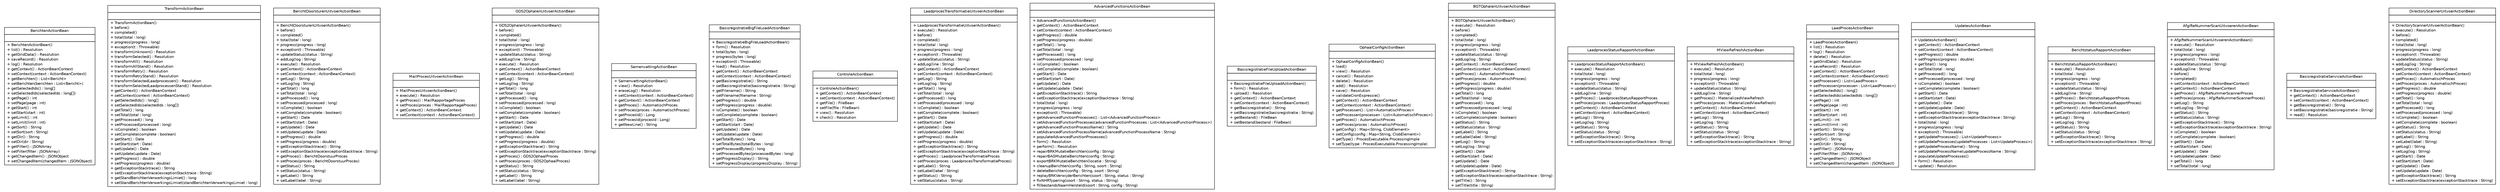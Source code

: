 #!/usr/local/bin/dot
#
# Class diagram 
# Generated by UMLGraph version R5_6-24-gf6e263 (http://www.umlgraph.org/)
#

digraph G {
	edge [fontname="Helvetica",fontsize=10,labelfontname="Helvetica",labelfontsize=10];
	node [fontname="Helvetica",fontsize=10,shape=plaintext];
	nodesep=0.25;
	ranksep=0.5;
	// nl.b3p.brmo.service.stripes.BerichtenActionBean
	c260 [label=<<table title="nl.b3p.brmo.service.stripes.BerichtenActionBean" border="0" cellborder="1" cellspacing="0" cellpadding="2" port="p" href="./BerichtenActionBean.html">
		<tr><td><table border="0" cellspacing="0" cellpadding="1">
<tr><td align="center" balign="center"> BerichtenActionBean </td></tr>
		</table></td></tr>
		<tr><td><table border="0" cellspacing="0" cellpadding="1">
<tr><td align="left" balign="left">  </td></tr>
		</table></td></tr>
		<tr><td><table border="0" cellspacing="0" cellpadding="1">
<tr><td align="left" balign="left"> + BerichtenActionBean() </td></tr>
<tr><td align="left" balign="left"> + list() : Resolution </td></tr>
<tr><td align="left" balign="left"> + getGridData() : Resolution </td></tr>
<tr><td align="left" balign="left"> + saveRecord() : Resolution </td></tr>
<tr><td align="left" balign="left"> + log() : Resolution </td></tr>
<tr><td align="left" balign="left"> + getContext() : ActionBeanContext </td></tr>
<tr><td align="left" balign="left"> + setContext(context : ActionBeanContext) </td></tr>
<tr><td align="left" balign="left"> + getBerichten() : List&lt;Bericht&gt; </td></tr>
<tr><td align="left" balign="left"> + setBerichten(berichten : List&lt;Bericht&gt;) </td></tr>
<tr><td align="left" balign="left"> + getSelectedIds() : long[] </td></tr>
<tr><td align="left" balign="left"> + setSelectedIds(selectedIds : long[]) </td></tr>
<tr><td align="left" balign="left"> + getPage() : int </td></tr>
<tr><td align="left" balign="left"> + setPage(page : int) </td></tr>
<tr><td align="left" balign="left"> + getStart() : int </td></tr>
<tr><td align="left" balign="left"> + setStart(start : int) </td></tr>
<tr><td align="left" balign="left"> + getLimit() : int </td></tr>
<tr><td align="left" balign="left"> + setLimit(limit : int) </td></tr>
<tr><td align="left" balign="left"> + getSort() : String </td></tr>
<tr><td align="left" balign="left"> + setSort(sort : String) </td></tr>
<tr><td align="left" balign="left"> + getDir() : String </td></tr>
<tr><td align="left" balign="left"> + setDir(dir : String) </td></tr>
<tr><td align="left" balign="left"> + getFilter() : JSONArray </td></tr>
<tr><td align="left" balign="left"> + setFilter(filter : JSONArray) </td></tr>
<tr><td align="left" balign="left"> + getChangedItem() : JSONObject </td></tr>
<tr><td align="left" balign="left"> + setChangedItem(changedItem : JSONObject) </td></tr>
		</table></td></tr>
		</table>>, URL="./BerichtenActionBean.html", fontname="Helvetica", fontcolor="black", fontsize=10.0];
	// nl.b3p.brmo.service.stripes.TransformActionBean
	c261 [label=<<table title="nl.b3p.brmo.service.stripes.TransformActionBean" border="0" cellborder="1" cellspacing="0" cellpadding="2" port="p" href="./TransformActionBean.html">
		<tr><td><table border="0" cellspacing="0" cellpadding="1">
<tr><td align="center" balign="center"> TransformActionBean </td></tr>
		</table></td></tr>
		<tr><td><table border="0" cellspacing="0" cellpadding="1">
<tr><td align="left" balign="left">  </td></tr>
		</table></td></tr>
		<tr><td><table border="0" cellspacing="0" cellpadding="1">
<tr><td align="left" balign="left"> + TransformActionBean() </td></tr>
<tr><td align="left" balign="left"> + before() </td></tr>
<tr><td align="left" balign="left"> + completed() </td></tr>
<tr><td align="left" balign="left"> + total(total : long) </td></tr>
<tr><td align="left" balign="left"> + progress(progress : long) </td></tr>
<tr><td align="left" balign="left"> + exception(t : Throwable) </td></tr>
<tr><td align="left" balign="left"> + transformUnknown() : Resolution </td></tr>
<tr><td align="left" balign="left"> + transformSelected() : Resolution </td></tr>
<tr><td align="left" balign="left"> + transformAll() : Resolution </td></tr>
<tr><td align="left" balign="left"> + transformAllStand() : Resolution </td></tr>
<tr><td align="left" balign="left"> + transformRetry() : Resolution </td></tr>
<tr><td align="left" balign="left"> + transformRetryStand() : Resolution </td></tr>
<tr><td align="left" balign="left"> + transformSelectedLaadprocessen() : Resolution </td></tr>
<tr><td align="left" balign="left"> + transformSelectedLaadprocessenStand() : Resolution </td></tr>
<tr><td align="left" balign="left"> + getContext() : ActionBeanContext </td></tr>
<tr><td align="left" balign="left"> + setContext(context : ActionBeanContext) </td></tr>
<tr><td align="left" balign="left"> + getSelectedIds() : long[] </td></tr>
<tr><td align="left" balign="left"> + setSelectedIds(selectedIds : long[]) </td></tr>
<tr><td align="left" balign="left"> + getTotal() : long </td></tr>
<tr><td align="left" balign="left"> + setTotal(total : long) </td></tr>
<tr><td align="left" balign="left"> + getProcessed() : long </td></tr>
<tr><td align="left" balign="left"> + setProcessed(processed : long) </td></tr>
<tr><td align="left" balign="left"> + isComplete() : boolean </td></tr>
<tr><td align="left" balign="left"> + setComplete(complete : boolean) </td></tr>
<tr><td align="left" balign="left"> + getStart() : Date </td></tr>
<tr><td align="left" balign="left"> + setStart(start : Date) </td></tr>
<tr><td align="left" balign="left"> + getUpdate() : Date </td></tr>
<tr><td align="left" balign="left"> + setUpdate(update : Date) </td></tr>
<tr><td align="left" balign="left"> + getProgress() : double </td></tr>
<tr><td align="left" balign="left"> + setProgress(progress : double) </td></tr>
<tr><td align="left" balign="left"> + getExceptionStacktrace() : String </td></tr>
<tr><td align="left" balign="left"> + setExceptionStacktrace(exceptionStacktrace : String) </td></tr>
<tr><td align="left" balign="left"> + getStandBerichtenVerwerkingsLimiet() : long </td></tr>
<tr><td align="left" balign="left"> + setStandBerichtenVerwerkingsLimiet(standBerichtenVerwerkingsLimiet : long) </td></tr>
		</table></td></tr>
		</table>>, URL="./TransformActionBean.html", fontname="Helvetica", fontcolor="black", fontsize=10.0];
	// nl.b3p.brmo.service.stripes.BerichtDoorsturenUitvoerActionBean
	c262 [label=<<table title="nl.b3p.brmo.service.stripes.BerichtDoorsturenUitvoerActionBean" border="0" cellborder="1" cellspacing="0" cellpadding="2" port="p" href="./BerichtDoorsturenUitvoerActionBean.html">
		<tr><td><table border="0" cellspacing="0" cellpadding="1">
<tr><td align="center" balign="center"> BerichtDoorsturenUitvoerActionBean </td></tr>
		</table></td></tr>
		<tr><td><table border="0" cellspacing="0" cellpadding="1">
<tr><td align="left" balign="left">  </td></tr>
		</table></td></tr>
		<tr><td><table border="0" cellspacing="0" cellpadding="1">
<tr><td align="left" balign="left"> + BerichtDoorsturenUitvoerActionBean() </td></tr>
<tr><td align="left" balign="left"> + before() </td></tr>
<tr><td align="left" balign="left"> + completed() </td></tr>
<tr><td align="left" balign="left"> + total(total : long) </td></tr>
<tr><td align="left" balign="left"> + progress(progress : long) </td></tr>
<tr><td align="left" balign="left"> + exception(t : Throwable) </td></tr>
<tr><td align="left" balign="left"> + updateStatus(status : String) </td></tr>
<tr><td align="left" balign="left"> + addLog(log : String) </td></tr>
<tr><td align="left" balign="left"> + execute() : Resolution </td></tr>
<tr><td align="left" balign="left"> + getContext() : ActionBeanContext </td></tr>
<tr><td align="left" balign="left"> + setContext(context : ActionBeanContext) </td></tr>
<tr><td align="left" balign="left"> + getLog() : String </td></tr>
<tr><td align="left" balign="left"> + setLog(log : String) </td></tr>
<tr><td align="left" balign="left"> + getTotal() : long </td></tr>
<tr><td align="left" balign="left"> + setTotal(total : long) </td></tr>
<tr><td align="left" balign="left"> + getProcessed() : long </td></tr>
<tr><td align="left" balign="left"> + setProcessed(processed : long) </td></tr>
<tr><td align="left" balign="left"> + isComplete() : boolean </td></tr>
<tr><td align="left" balign="left"> + setComplete(complete : boolean) </td></tr>
<tr><td align="left" balign="left"> + getStart() : Date </td></tr>
<tr><td align="left" balign="left"> + setStart(start : Date) </td></tr>
<tr><td align="left" balign="left"> + getUpdate() : Date </td></tr>
<tr><td align="left" balign="left"> + setUpdate(update : Date) </td></tr>
<tr><td align="left" balign="left"> + getProgress() : double </td></tr>
<tr><td align="left" balign="left"> + setProgress(progress : double) </td></tr>
<tr><td align="left" balign="left"> + getExceptionStacktrace() : String </td></tr>
<tr><td align="left" balign="left"> + setExceptionStacktrace(exceptionStacktrace : String) </td></tr>
<tr><td align="left" balign="left"> + getProces() : BerichtDoorstuurProces </td></tr>
<tr><td align="left" balign="left"> + setProces(proces : BerichtDoorstuurProces) </td></tr>
<tr><td align="left" balign="left"> + getStatus() : String </td></tr>
<tr><td align="left" balign="left"> + setStatus(status : String) </td></tr>
<tr><td align="left" balign="left"> + getLabel() : String </td></tr>
<tr><td align="left" balign="left"> + setLabel(label : String) </td></tr>
		</table></td></tr>
		</table>>, URL="./BerichtDoorsturenUitvoerActionBean.html", fontname="Helvetica", fontcolor="black", fontsize=10.0];
	// nl.b3p.brmo.service.stripes.MailProcesUitvoerActionBean
	c263 [label=<<table title="nl.b3p.brmo.service.stripes.MailProcesUitvoerActionBean" border="0" cellborder="1" cellspacing="0" cellpadding="2" port="p" href="./MailProcesUitvoerActionBean.html">
		<tr><td><table border="0" cellspacing="0" cellpadding="1">
<tr><td align="center" balign="center"> MailProcesUitvoerActionBean </td></tr>
		</table></td></tr>
		<tr><td><table border="0" cellspacing="0" cellpadding="1">
<tr><td align="left" balign="left">  </td></tr>
		</table></td></tr>
		<tr><td><table border="0" cellspacing="0" cellpadding="1">
<tr><td align="left" balign="left"> + MailProcesUitvoerActionBean() </td></tr>
<tr><td align="left" balign="left"> + execute() : Resolution </td></tr>
<tr><td align="left" balign="left"> + getProces() : MailRapportageProces </td></tr>
<tr><td align="left" balign="left"> + setProces(proces : MailRapportageProces) </td></tr>
<tr><td align="left" balign="left"> + getContext() : ActionBeanContext </td></tr>
<tr><td align="left" balign="left"> + setContext(context : ActionBeanContext) </td></tr>
		</table></td></tr>
		</table>>, URL="./MailProcesUitvoerActionBean.html", fontname="Helvetica", fontcolor="black", fontsize=10.0];
	// nl.b3p.brmo.service.stripes.GDS2OphalenUitvoerActionBean
	c264 [label=<<table title="nl.b3p.brmo.service.stripes.GDS2OphalenUitvoerActionBean" border="0" cellborder="1" cellspacing="0" cellpadding="2" port="p" href="./GDS2OphalenUitvoerActionBean.html">
		<tr><td><table border="0" cellspacing="0" cellpadding="1">
<tr><td align="center" balign="center"> GDS2OphalenUitvoerActionBean </td></tr>
		</table></td></tr>
		<tr><td><table border="0" cellspacing="0" cellpadding="1">
<tr><td align="left" balign="left">  </td></tr>
		</table></td></tr>
		<tr><td><table border="0" cellspacing="0" cellpadding="1">
<tr><td align="left" balign="left"> + GDS2OphalenUitvoerActionBean() </td></tr>
<tr><td align="left" balign="left"> + before() </td></tr>
<tr><td align="left" balign="left"> + completed() </td></tr>
<tr><td align="left" balign="left"> + total(total : long) </td></tr>
<tr><td align="left" balign="left"> + progress(progress : long) </td></tr>
<tr><td align="left" balign="left"> + exception(t : Throwable) </td></tr>
<tr><td align="left" balign="left"> + updateStatus(status : String) </td></tr>
<tr><td align="left" balign="left"> + addLog(line : String) </td></tr>
<tr><td align="left" balign="left"> + execute() : Resolution </td></tr>
<tr><td align="left" balign="left"> + getContext() : ActionBeanContext </td></tr>
<tr><td align="left" balign="left"> + setContext(context : ActionBeanContext) </td></tr>
<tr><td align="left" balign="left"> + getLog() : String </td></tr>
<tr><td align="left" balign="left"> + setLog(log : String) </td></tr>
<tr><td align="left" balign="left"> + getTotal() : long </td></tr>
<tr><td align="left" balign="left"> + setTotal(total : long) </td></tr>
<tr><td align="left" balign="left"> + getProcessed() : long </td></tr>
<tr><td align="left" balign="left"> + setProcessed(processed : long) </td></tr>
<tr><td align="left" balign="left"> + isComplete() : boolean </td></tr>
<tr><td align="left" balign="left"> + setComplete(complete : boolean) </td></tr>
<tr><td align="left" balign="left"> + getStart() : Date </td></tr>
<tr><td align="left" balign="left"> + setStart(start : Date) </td></tr>
<tr><td align="left" balign="left"> + getUpdate() : Date </td></tr>
<tr><td align="left" balign="left"> + setUpdate(update : Date) </td></tr>
<tr><td align="left" balign="left"> + getProgress() : double </td></tr>
<tr><td align="left" balign="left"> + setProgress(progress : double) </td></tr>
<tr><td align="left" balign="left"> + getExceptionStacktrace() : String </td></tr>
<tr><td align="left" balign="left"> + setExceptionStacktrace(exceptionStacktrace : String) </td></tr>
<tr><td align="left" balign="left"> + getProces() : GDS2OphaalProces </td></tr>
<tr><td align="left" balign="left"> + setProces(proces : GDS2OphaalProces) </td></tr>
<tr><td align="left" balign="left"> + getStatus() : String </td></tr>
<tr><td align="left" balign="left"> + setStatus(status : String) </td></tr>
<tr><td align="left" balign="left"> + getLabel() : String </td></tr>
<tr><td align="left" balign="left"> + setLabel(label : String) </td></tr>
		</table></td></tr>
		</table>>, URL="./GDS2OphalenUitvoerActionBean.html", fontname="Helvetica", fontcolor="black", fontsize=10.0];
	// nl.b3p.brmo.service.stripes.SamenvattingActionBean
	c265 [label=<<table title="nl.b3p.brmo.service.stripes.SamenvattingActionBean" border="0" cellborder="1" cellspacing="0" cellpadding="2" port="p" href="./SamenvattingActionBean.html">
		<tr><td><table border="0" cellspacing="0" cellpadding="1">
<tr><td align="center" balign="center"> SamenvattingActionBean </td></tr>
		</table></td></tr>
		<tr><td><table border="0" cellspacing="0" cellpadding="1">
<tr><td align="left" balign="left">  </td></tr>
		</table></td></tr>
		<tr><td><table border="0" cellspacing="0" cellpadding="1">
<tr><td align="left" balign="left"> + SamenvattingActionBean() </td></tr>
<tr><td align="left" balign="left"> + view() : Resolution </td></tr>
<tr><td align="left" balign="left"> + eraseLog() : Resolution </td></tr>
<tr><td align="left" balign="left"> + setContext(context : ActionBeanContext) </td></tr>
<tr><td align="left" balign="left"> + getContext() : ActionBeanContext </td></tr>
<tr><td align="left" balign="left"> + getProces() : AutomatischProces </td></tr>
<tr><td align="left" balign="left"> + setProces(proces : AutomatischProces) </td></tr>
<tr><td align="left" balign="left"> + getProcesId() : Long </td></tr>
<tr><td align="left" balign="left"> + setProcesId(procesId : Long) </td></tr>
<tr><td align="left" balign="left"> + getNewLine() : String </td></tr>
		</table></td></tr>
		</table>>, URL="./SamenvattingActionBean.html", fontname="Helvetica", fontcolor="black", fontsize=10.0];
	// nl.b3p.brmo.service.stripes.BasisregistratieBigFileLoadActionBean
	c266 [label=<<table title="nl.b3p.brmo.service.stripes.BasisregistratieBigFileLoadActionBean" border="0" cellborder="1" cellspacing="0" cellpadding="2" port="p" href="./BasisregistratieBigFileLoadActionBean.html">
		<tr><td><table border="0" cellspacing="0" cellpadding="1">
<tr><td align="center" balign="center"> BasisregistratieBigFileLoadActionBean </td></tr>
		</table></td></tr>
		<tr><td><table border="0" cellspacing="0" cellpadding="1">
<tr><td align="left" balign="left">  </td></tr>
		</table></td></tr>
		<tr><td><table border="0" cellspacing="0" cellpadding="1">
<tr><td align="left" balign="left"> + BasisregistratieBigFileLoadActionBean() </td></tr>
<tr><td align="left" balign="left"> + form() : Resolution </td></tr>
<tr><td align="left" balign="left"> + total(bytes : long) </td></tr>
<tr><td align="left" balign="left"> + progress(bytes : long) </td></tr>
<tr><td align="left" balign="left"> + exception(t : Throwable) </td></tr>
<tr><td align="left" balign="left"> + load() : Resolution </td></tr>
<tr><td align="left" balign="left"> + getContext() : ActionBeanContext </td></tr>
<tr><td align="left" balign="left"> + setContext(context : ActionBeanContext) </td></tr>
<tr><td align="left" balign="left"> + getBasisregistratie() : String </td></tr>
<tr><td align="left" balign="left"> + setBasisregistratie(basisregistratie : String) </td></tr>
<tr><td align="left" balign="left"> + getFilename() : String </td></tr>
<tr><td align="left" balign="left"> + setFilename(filename : String) </td></tr>
<tr><td align="left" balign="left"> + getProgress() : double </td></tr>
<tr><td align="left" balign="left"> + setProgress(progress : double) </td></tr>
<tr><td align="left" balign="left"> + isComplete() : boolean </td></tr>
<tr><td align="left" balign="left"> + setComplete(complete : boolean) </td></tr>
<tr><td align="left" balign="left"> + getStart() : Date </td></tr>
<tr><td align="left" balign="left"> + setStart(start : Date) </td></tr>
<tr><td align="left" balign="left"> + getUpdate() : Date </td></tr>
<tr><td align="left" balign="left"> + setUpdate(update : Date) </td></tr>
<tr><td align="left" balign="left"> + getTotalBytes() : long </td></tr>
<tr><td align="left" balign="left"> + setTotalBytes(totalBytes : long) </td></tr>
<tr><td align="left" balign="left"> + getProcessedBytes() : long </td></tr>
<tr><td align="left" balign="left"> + setProcessedBytes(processedBytes : long) </td></tr>
<tr><td align="left" balign="left"> + getProgressDisplay() : String </td></tr>
<tr><td align="left" balign="left"> + setProgressDisplay(progressDisplay : String) </td></tr>
		</table></td></tr>
		</table>>, URL="./BasisregistratieBigFileLoadActionBean.html", fontname="Helvetica", fontcolor="black", fontsize=10.0];
	// nl.b3p.brmo.service.stripes.ControleActionBean
	c267 [label=<<table title="nl.b3p.brmo.service.stripes.ControleActionBean" border="0" cellborder="1" cellspacing="0" cellpadding="2" port="p" href="./ControleActionBean.html">
		<tr><td><table border="0" cellspacing="0" cellpadding="1">
<tr><td align="center" balign="center"> ControleActionBean </td></tr>
		</table></td></tr>
		<tr><td><table border="0" cellspacing="0" cellpadding="1">
<tr><td align="left" balign="left">  </td></tr>
		</table></td></tr>
		<tr><td><table border="0" cellspacing="0" cellpadding="1">
<tr><td align="left" balign="left"> + ControleActionBean() </td></tr>
<tr><td align="left" balign="left"> + getContext() : ActionBeanContext </td></tr>
<tr><td align="left" balign="left"> + setContext(context : ActionBeanContext) </td></tr>
<tr><td align="left" balign="left"> + getFile() : FileBean </td></tr>
<tr><td align="left" balign="left"> + setFile(file : FileBean) </td></tr>
<tr><td align="left" balign="left"> + view() : Resolution </td></tr>
<tr><td align="left" balign="left"> + check() : Resolution </td></tr>
		</table></td></tr>
		</table>>, URL="./ControleActionBean.html", fontname="Helvetica", fontcolor="black", fontsize=10.0];
	// nl.b3p.brmo.service.stripes.LaadprocesTransformatieUitvoerActionBean
	c268 [label=<<table title="nl.b3p.brmo.service.stripes.LaadprocesTransformatieUitvoerActionBean" border="0" cellborder="1" cellspacing="0" cellpadding="2" port="p" href="./LaadprocesTransformatieUitvoerActionBean.html">
		<tr><td><table border="0" cellspacing="0" cellpadding="1">
<tr><td align="center" balign="center"> LaadprocesTransformatieUitvoerActionBean </td></tr>
		</table></td></tr>
		<tr><td><table border="0" cellspacing="0" cellpadding="1">
<tr><td align="left" balign="left">  </td></tr>
		</table></td></tr>
		<tr><td><table border="0" cellspacing="0" cellpadding="1">
<tr><td align="left" balign="left"> + LaadprocesTransformatieUitvoerActionBean() </td></tr>
<tr><td align="left" balign="left"> + execute() : Resolution </td></tr>
<tr><td align="left" balign="left"> + before() </td></tr>
<tr><td align="left" balign="left"> + completed() </td></tr>
<tr><td align="left" balign="left"> + total(total : long) </td></tr>
<tr><td align="left" balign="left"> + progress(progress : long) </td></tr>
<tr><td align="left" balign="left"> + exception(t : Throwable) </td></tr>
<tr><td align="left" balign="left"> + updateStatus(status : String) </td></tr>
<tr><td align="left" balign="left"> + addLog(line : String) </td></tr>
<tr><td align="left" balign="left"> + getContext() : ActionBeanContext </td></tr>
<tr><td align="left" balign="left"> + setContext(context : ActionBeanContext) </td></tr>
<tr><td align="left" balign="left"> + getLog() : String </td></tr>
<tr><td align="left" balign="left"> + setLog(log : String) </td></tr>
<tr><td align="left" balign="left"> + getTotal() : long </td></tr>
<tr><td align="left" balign="left"> + setTotal(total : long) </td></tr>
<tr><td align="left" balign="left"> + getProcessed() : long </td></tr>
<tr><td align="left" balign="left"> + setProcessed(processed : long) </td></tr>
<tr><td align="left" balign="left"> + isComplete() : boolean </td></tr>
<tr><td align="left" balign="left"> + setComplete(complete : boolean) </td></tr>
<tr><td align="left" balign="left"> + getStart() : Date </td></tr>
<tr><td align="left" balign="left"> + setStart(start : Date) </td></tr>
<tr><td align="left" balign="left"> + getUpdate() : Date </td></tr>
<tr><td align="left" balign="left"> + setUpdate(update : Date) </td></tr>
<tr><td align="left" balign="left"> + getProgress() : double </td></tr>
<tr><td align="left" balign="left"> + setProgress(progress : double) </td></tr>
<tr><td align="left" balign="left"> + getExceptionStacktrace() : String </td></tr>
<tr><td align="left" balign="left"> + setExceptionStacktrace(exceptionStacktrace : String) </td></tr>
<tr><td align="left" balign="left"> + getProces() : LaadprocesTransformatieProces </td></tr>
<tr><td align="left" balign="left"> + setProces(proces : LaadprocesTransformatieProces) </td></tr>
<tr><td align="left" balign="left"> + getLabel() : String </td></tr>
<tr><td align="left" balign="left"> + setLabel(label : String) </td></tr>
<tr><td align="left" balign="left"> + getStatus() : String </td></tr>
<tr><td align="left" balign="left"> + setStatus(status : String) </td></tr>
		</table></td></tr>
		</table>>, URL="./LaadprocesTransformatieUitvoerActionBean.html", fontname="Helvetica", fontcolor="black", fontsize=10.0];
	// nl.b3p.brmo.service.stripes.AdvancedFunctionsActionBean
	c269 [label=<<table title="nl.b3p.brmo.service.stripes.AdvancedFunctionsActionBean" border="0" cellborder="1" cellspacing="0" cellpadding="2" port="p" href="./AdvancedFunctionsActionBean.html">
		<tr><td><table border="0" cellspacing="0" cellpadding="1">
<tr><td align="center" balign="center"> AdvancedFunctionsActionBean </td></tr>
		</table></td></tr>
		<tr><td><table border="0" cellspacing="0" cellpadding="1">
<tr><td align="left" balign="left">  </td></tr>
		</table></td></tr>
		<tr><td><table border="0" cellspacing="0" cellpadding="1">
<tr><td align="left" balign="left"> + AdvancedFunctionsActionBean() </td></tr>
<tr><td align="left" balign="left"> + getContext() : ActionBeanContext </td></tr>
<tr><td align="left" balign="left"> + setContext(context : ActionBeanContext) </td></tr>
<tr><td align="left" balign="left"> + getProgress() : double </td></tr>
<tr><td align="left" balign="left"> + setProgress(progress : double) </td></tr>
<tr><td align="left" balign="left"> + getTotal() : long </td></tr>
<tr><td align="left" balign="left"> + setTotal(total : long) </td></tr>
<tr><td align="left" balign="left"> + getProcessed() : long </td></tr>
<tr><td align="left" balign="left"> + setProcessed(processed : long) </td></tr>
<tr><td align="left" balign="left"> + isComplete() : boolean </td></tr>
<tr><td align="left" balign="left"> + setComplete(complete : boolean) </td></tr>
<tr><td align="left" balign="left"> + getStart() : Date </td></tr>
<tr><td align="left" balign="left"> + setStart(start : Date) </td></tr>
<tr><td align="left" balign="left"> + getUpdate() : Date </td></tr>
<tr><td align="left" balign="left"> + setUpdate(update : Date) </td></tr>
<tr><td align="left" balign="left"> + getExceptionStacktrace() : String </td></tr>
<tr><td align="left" balign="left"> + setExceptionStacktrace(exceptionStacktrace : String) </td></tr>
<tr><td align="left" balign="left"> + total(total : long) </td></tr>
<tr><td align="left" balign="left"> + progress(progress : long) </td></tr>
<tr><td align="left" balign="left"> + exception(t : Throwable) </td></tr>
<tr><td align="left" balign="left"> + getAdvancedFunctionProcesses() : List&lt;AdvancedFunctionProcess&gt; </td></tr>
<tr><td align="left" balign="left"> + setAdvancedFunctionProcesses(advancedFunctionProcesses : List&lt;AdvancedFunctionProcess&gt;) </td></tr>
<tr><td align="left" balign="left"> + getAdvancedFunctionProcessName() : String </td></tr>
<tr><td align="left" balign="left"> + setAdvancedFunctionProcessName(advancedFunctionProcessName : String) </td></tr>
<tr><td align="left" balign="left"> + populateAdvancedFunctionProcesses() </td></tr>
<tr><td align="left" balign="left"> + form() : Resolution </td></tr>
<tr><td align="left" balign="left"> + perform() : Resolution </td></tr>
<tr><td align="left" balign="left"> + repairBRKMutatieBerichten(config : String) </td></tr>
<tr><td align="left" balign="left"> + repairBAGMutatieBerichten(config : String) </td></tr>
<tr><td align="left" balign="left"> + exportBRKMutatieBerichten(locatie : String) </td></tr>
<tr><td align="left" balign="left"> + cleanupBerichten(config : String, soort : String) </td></tr>
<tr><td align="left" balign="left"> + deleteBerichten(config : String, soort : String) </td></tr>
<tr><td align="left" balign="left"> + replayBRKVerwijderBerichten(soort : String, status : String) </td></tr>
<tr><td align="left" balign="left"> + fixNHRTypering(soort : String, status : String) </td></tr>
<tr><td align="left" balign="left"> + fillbestandsNaamHersteld(soort : String, config : String) </td></tr>
		</table></td></tr>
		</table>>, URL="./AdvancedFunctionsActionBean.html", fontname="Helvetica", fontcolor="black", fontsize=10.0];
	// nl.b3p.brmo.service.stripes.BasisregistratieFileUploadActionBean
	c270 [label=<<table title="nl.b3p.brmo.service.stripes.BasisregistratieFileUploadActionBean" border="0" cellborder="1" cellspacing="0" cellpadding="2" port="p" href="./BasisregistratieFileUploadActionBean.html">
		<tr><td><table border="0" cellspacing="0" cellpadding="1">
<tr><td align="center" balign="center"> BasisregistratieFileUploadActionBean </td></tr>
		</table></td></tr>
		<tr><td><table border="0" cellspacing="0" cellpadding="1">
<tr><td align="left" balign="left">  </td></tr>
		</table></td></tr>
		<tr><td><table border="0" cellspacing="0" cellpadding="1">
<tr><td align="left" balign="left"> + BasisregistratieFileUploadActionBean() </td></tr>
<tr><td align="left" balign="left"> + form() : Resolution </td></tr>
<tr><td align="left" balign="left"> + upload() : Resolution </td></tr>
<tr><td align="left" balign="left"> + getContext() : ActionBeanContext </td></tr>
<tr><td align="left" balign="left"> + setContext(context : ActionBeanContext) </td></tr>
<tr><td align="left" balign="left"> + getBasisregistratie() : String </td></tr>
<tr><td align="left" balign="left"> + setBasisregistratie(basisregistratie : String) </td></tr>
<tr><td align="left" balign="left"> + getBestand() : FileBean </td></tr>
<tr><td align="left" balign="left"> + setBestand(bestand : FileBean) </td></tr>
		</table></td></tr>
		</table>>, URL="./BasisregistratieFileUploadActionBean.html", fontname="Helvetica", fontcolor="black", fontsize=10.0];
	// nl.b3p.brmo.service.stripes.OphaalConfigActionBean
	c271 [label=<<table title="nl.b3p.brmo.service.stripes.OphaalConfigActionBean" border="0" cellborder="1" cellspacing="0" cellpadding="2" port="p" href="./OphaalConfigActionBean.html">
		<tr><td><table border="0" cellspacing="0" cellpadding="1">
<tr><td align="center" balign="center"> OphaalConfigActionBean </td></tr>
		</table></td></tr>
		<tr><td><table border="0" cellspacing="0" cellpadding="1">
<tr><td align="left" balign="left">  </td></tr>
		</table></td></tr>
		<tr><td><table border="0" cellspacing="0" cellpadding="1">
<tr><td align="left" balign="left"> + OphaalConfigActionBean() </td></tr>
<tr><td align="left" balign="left"> + load() </td></tr>
<tr><td align="left" balign="left"> + view() : Resolution </td></tr>
<tr><td align="left" balign="left"> + cancel() : Resolution </td></tr>
<tr><td align="left" balign="left"> + delete() : Resolution </td></tr>
<tr><td align="left" balign="left"> + add() : Resolution </td></tr>
<tr><td align="left" balign="left"> + save() : Resolution </td></tr>
<tr><td align="left" balign="left"> + validateCronExpressie() </td></tr>
<tr><td align="left" balign="left"> + getContext() : ActionBeanContext </td></tr>
<tr><td align="left" balign="left"> + setContext(context : ActionBeanContext) </td></tr>
<tr><td align="left" balign="left"> + getProcessen() : List&lt;AutomatischProces&gt; </td></tr>
<tr><td align="left" balign="left"> + setProcessen(processen : List&lt;AutomatischProces&gt;) </td></tr>
<tr><td align="left" balign="left"> + getProces() : AutomatischProces </td></tr>
<tr><td align="left" balign="left"> + setProces(proces : AutomatischProces) </td></tr>
<tr><td align="left" balign="left"> + getConfig() : Map&lt;String, ClobElement&gt; </td></tr>
<tr><td align="left" balign="left"> + setConfig(config : Map&lt;String, ClobElement&gt;) </td></tr>
<tr><td align="left" balign="left"> + getType() : ProcesExecutable.ProcessingImple </td></tr>
<tr><td align="left" balign="left"> + setType(type : ProcesExecutable.ProcessingImple) </td></tr>
		</table></td></tr>
		</table>>, URL="./OphaalConfigActionBean.html", fontname="Helvetica", fontcolor="black", fontsize=10.0];
	// nl.b3p.brmo.service.stripes.BGTOphalenUitvoerActionBean
	c272 [label=<<table title="nl.b3p.brmo.service.stripes.BGTOphalenUitvoerActionBean" border="0" cellborder="1" cellspacing="0" cellpadding="2" port="p" href="./BGTOphalenUitvoerActionBean.html">
		<tr><td><table border="0" cellspacing="0" cellpadding="1">
<tr><td align="center" balign="center"> BGTOphalenUitvoerActionBean </td></tr>
		</table></td></tr>
		<tr><td><table border="0" cellspacing="0" cellpadding="1">
<tr><td align="left" balign="left">  </td></tr>
		</table></td></tr>
		<tr><td><table border="0" cellspacing="0" cellpadding="1">
<tr><td align="left" balign="left"> + BGTOphalenUitvoerActionBean() </td></tr>
<tr><td align="left" balign="left"> + execute() : Resolution </td></tr>
<tr><td align="left" balign="left"> + before() </td></tr>
<tr><td align="left" balign="left"> + completed() </td></tr>
<tr><td align="left" balign="left"> + total(total : long) </td></tr>
<tr><td align="left" balign="left"> + progress(progress : long) </td></tr>
<tr><td align="left" balign="left"> + exception(t : Throwable) </td></tr>
<tr><td align="left" balign="left"> + updateStatus(status : String) </td></tr>
<tr><td align="left" balign="left"> + addLog(log : String) </td></tr>
<tr><td align="left" balign="left"> + getContext() : ActionBeanContext </td></tr>
<tr><td align="left" balign="left"> + setContext(context : ActionBeanContext) </td></tr>
<tr><td align="left" balign="left"> + getProces() : AutomatischProces </td></tr>
<tr><td align="left" balign="left"> + setProces(proces : AutomatischProces) </td></tr>
<tr><td align="left" balign="left"> + getProgress() : double </td></tr>
<tr><td align="left" balign="left"> + setProgress(progress : double) </td></tr>
<tr><td align="left" balign="left"> + getTotal() : long </td></tr>
<tr><td align="left" balign="left"> + setTotal(total : long) </td></tr>
<tr><td align="left" balign="left"> + getProcessed() : long </td></tr>
<tr><td align="left" balign="left"> + setProcessed(processed : long) </td></tr>
<tr><td align="left" balign="left"> + isComplete() : boolean </td></tr>
<tr><td align="left" balign="left"> + setComplete(complete : boolean) </td></tr>
<tr><td align="left" balign="left"> + getStatus() : String </td></tr>
<tr><td align="left" balign="left"> + setStatus(status : String) </td></tr>
<tr><td align="left" balign="left"> + getLabel() : String </td></tr>
<tr><td align="left" balign="left"> + setLabel(label : String) </td></tr>
<tr><td align="left" balign="left"> + getLog() : String </td></tr>
<tr><td align="left" balign="left"> + setLog(log : String) </td></tr>
<tr><td align="left" balign="left"> + getStart() : Date </td></tr>
<tr><td align="left" balign="left"> + setStart(start : Date) </td></tr>
<tr><td align="left" balign="left"> + getUpdate() : Date </td></tr>
<tr><td align="left" balign="left"> + setUpdate(update : Date) </td></tr>
<tr><td align="left" balign="left"> + getExceptionStacktrace() : String </td></tr>
<tr><td align="left" balign="left"> + setExceptionStacktrace(exceptionStacktrace : String) </td></tr>
<tr><td align="left" balign="left"> + getTitle() : String </td></tr>
<tr><td align="left" balign="left"> + setTitle(title : String) </td></tr>
		</table></td></tr>
		</table>>, URL="./BGTOphalenUitvoerActionBean.html", fontname="Helvetica", fontcolor="black", fontsize=10.0];
	// nl.b3p.brmo.service.stripes.LaadprocesStatusRapportActionBean
	c273 [label=<<table title="nl.b3p.brmo.service.stripes.LaadprocesStatusRapportActionBean" border="0" cellborder="1" cellspacing="0" cellpadding="2" port="p" href="./LaadprocesStatusRapportActionBean.html">
		<tr><td><table border="0" cellspacing="0" cellpadding="1">
<tr><td align="center" balign="center"> LaadprocesStatusRapportActionBean </td></tr>
		</table></td></tr>
		<tr><td><table border="0" cellspacing="0" cellpadding="1">
<tr><td align="left" balign="left">  </td></tr>
		</table></td></tr>
		<tr><td><table border="0" cellspacing="0" cellpadding="1">
<tr><td align="left" balign="left"> + LaadprocesStatusRapportActionBean() </td></tr>
<tr><td align="left" balign="left"> + execute() : Resolution </td></tr>
<tr><td align="left" balign="left"> + total(total : long) </td></tr>
<tr><td align="left" balign="left"> + progress(progress : long) </td></tr>
<tr><td align="left" balign="left"> + exception(t : Throwable) </td></tr>
<tr><td align="left" balign="left"> + updateStatus(status : String) </td></tr>
<tr><td align="left" balign="left"> + addLog(line : String) </td></tr>
<tr><td align="left" balign="left"> + getProces() : LaadprocesStatusRapportProces </td></tr>
<tr><td align="left" balign="left"> + setProces(proces : LaadprocesStatusRapportProces) </td></tr>
<tr><td align="left" balign="left"> + getContext() : ActionBeanContext </td></tr>
<tr><td align="left" balign="left"> + setContext(context : ActionBeanContext) </td></tr>
<tr><td align="left" balign="left"> + getLog() : String </td></tr>
<tr><td align="left" balign="left"> + setLog(log : String) </td></tr>
<tr><td align="left" balign="left"> + getStatus() : String </td></tr>
<tr><td align="left" balign="left"> + setStatus(status : String) </td></tr>
<tr><td align="left" balign="left"> + getExceptionStacktrace() : String </td></tr>
<tr><td align="left" balign="left"> + setExceptionStacktrace(exceptionStacktrace : String) </td></tr>
		</table></td></tr>
		</table>>, URL="./LaadprocesStatusRapportActionBean.html", fontname="Helvetica", fontcolor="black", fontsize=10.0];
	// nl.b3p.brmo.service.stripes.MViewRefreshActionBean
	c274 [label=<<table title="nl.b3p.brmo.service.stripes.MViewRefreshActionBean" border="0" cellborder="1" cellspacing="0" cellpadding="2" port="p" href="./MViewRefreshActionBean.html">
		<tr><td><table border="0" cellspacing="0" cellpadding="1">
<tr><td align="center" balign="center"> MViewRefreshActionBean </td></tr>
		</table></td></tr>
		<tr><td><table border="0" cellspacing="0" cellpadding="1">
<tr><td align="left" balign="left">  </td></tr>
		</table></td></tr>
		<tr><td><table border="0" cellspacing="0" cellpadding="1">
<tr><td align="left" balign="left"> + MViewRefreshActionBean() </td></tr>
<tr><td align="left" balign="left"> + execute() : Resolution </td></tr>
<tr><td align="left" balign="left"> + total(total : long) </td></tr>
<tr><td align="left" balign="left"> + progress(progress : long) </td></tr>
<tr><td align="left" balign="left"> + exception(t : Throwable) </td></tr>
<tr><td align="left" balign="left"> + updateStatus(status : String) </td></tr>
<tr><td align="left" balign="left"> + addLog(line : String) </td></tr>
<tr><td align="left" balign="left"> + getProces() : MaterializedViewRefresh </td></tr>
<tr><td align="left" balign="left"> + setProces(proces : MaterializedViewRefresh) </td></tr>
<tr><td align="left" balign="left"> + getContext() : ActionBeanContext </td></tr>
<tr><td align="left" balign="left"> + setContext(context : ActionBeanContext) </td></tr>
<tr><td align="left" balign="left"> + getLog() : String </td></tr>
<tr><td align="left" balign="left"> + setLog(log : String) </td></tr>
<tr><td align="left" balign="left"> + getStatus() : String </td></tr>
<tr><td align="left" balign="left"> + setStatus(status : String) </td></tr>
<tr><td align="left" balign="left"> + getExceptionStacktrace() : String </td></tr>
<tr><td align="left" balign="left"> + setExceptionStacktrace(exceptionStacktrace : String) </td></tr>
		</table></td></tr>
		</table>>, URL="./MViewRefreshActionBean.html", fontname="Helvetica", fontcolor="black", fontsize=10.0];
	// nl.b3p.brmo.service.stripes.LaadProcesActionBean
	c275 [label=<<table title="nl.b3p.brmo.service.stripes.LaadProcesActionBean" border="0" cellborder="1" cellspacing="0" cellpadding="2" port="p" href="./LaadProcesActionBean.html">
		<tr><td><table border="0" cellspacing="0" cellpadding="1">
<tr><td align="center" balign="center"> LaadProcesActionBean </td></tr>
		</table></td></tr>
		<tr><td><table border="0" cellspacing="0" cellpadding="1">
<tr><td align="left" balign="left">  </td></tr>
		</table></td></tr>
		<tr><td><table border="0" cellspacing="0" cellpadding="1">
<tr><td align="left" balign="left"> + LaadProcesActionBean() </td></tr>
<tr><td align="left" balign="left"> + list() : Resolution </td></tr>
<tr><td align="left" balign="left"> + log() : Resolution </td></tr>
<tr><td align="left" balign="left"> + delete() : Resolution </td></tr>
<tr><td align="left" balign="left"> + getGridData() : Resolution </td></tr>
<tr><td align="left" balign="left"> + saveRecord() : Resolution </td></tr>
<tr><td align="left" balign="left"> + getContext() : ActionBeanContext </td></tr>
<tr><td align="left" balign="left"> + setContext(context : ActionBeanContext) </td></tr>
<tr><td align="left" balign="left"> + getProcessen() : List&lt;LaadProces&gt; </td></tr>
<tr><td align="left" balign="left"> + setProcessen(processen : List&lt;LaadProces&gt;) </td></tr>
<tr><td align="left" balign="left"> + getSelectedIds() : long[] </td></tr>
<tr><td align="left" balign="left"> + setSelectedIds(selectedIds : long[]) </td></tr>
<tr><td align="left" balign="left"> + getPage() : int </td></tr>
<tr><td align="left" balign="left"> + setPage(page : int) </td></tr>
<tr><td align="left" balign="left"> + getStart() : int </td></tr>
<tr><td align="left" balign="left"> + setStart(start : int) </td></tr>
<tr><td align="left" balign="left"> + getLimit() : int </td></tr>
<tr><td align="left" balign="left"> + setLimit(limit : int) </td></tr>
<tr><td align="left" balign="left"> + getSort() : String </td></tr>
<tr><td align="left" balign="left"> + setSort(sort : String) </td></tr>
<tr><td align="left" balign="left"> + getDir() : String </td></tr>
<tr><td align="left" balign="left"> + setDir(dir : String) </td></tr>
<tr><td align="left" balign="left"> + getFilter() : JSONArray </td></tr>
<tr><td align="left" balign="left"> + setFilter(filter : JSONArray) </td></tr>
<tr><td align="left" balign="left"> + getChangedItem() : JSONObject </td></tr>
<tr><td align="left" balign="left"> + setChangedItem(changedItem : JSONObject) </td></tr>
		</table></td></tr>
		</table>>, URL="./LaadProcesActionBean.html", fontname="Helvetica", fontcolor="black", fontsize=10.0];
	// nl.b3p.brmo.service.stripes.UpdatesActionBean
	c276 [label=<<table title="nl.b3p.brmo.service.stripes.UpdatesActionBean" border="0" cellborder="1" cellspacing="0" cellpadding="2" port="p" href="./UpdatesActionBean.html">
		<tr><td><table border="0" cellspacing="0" cellpadding="1">
<tr><td align="center" balign="center"> UpdatesActionBean </td></tr>
		</table></td></tr>
		<tr><td><table border="0" cellspacing="0" cellpadding="1">
<tr><td align="left" balign="left">  </td></tr>
		</table></td></tr>
		<tr><td><table border="0" cellspacing="0" cellpadding="1">
<tr><td align="left" balign="left"> + UpdatesActionBean() </td></tr>
<tr><td align="left" balign="left"> + getContext() : ActionBeanContext </td></tr>
<tr><td align="left" balign="left"> + setContext(context : ActionBeanContext) </td></tr>
<tr><td align="left" balign="left"> + getProgress() : double </td></tr>
<tr><td align="left" balign="left"> + setProgress(progress : double) </td></tr>
<tr><td align="left" balign="left"> + getTotal() : long </td></tr>
<tr><td align="left" balign="left"> + setTotal(total : long) </td></tr>
<tr><td align="left" balign="left"> + getProcessed() : long </td></tr>
<tr><td align="left" balign="left"> + setProcessed(processed : long) </td></tr>
<tr><td align="left" balign="left"> + isComplete() : boolean </td></tr>
<tr><td align="left" balign="left"> + setComplete(complete : boolean) </td></tr>
<tr><td align="left" balign="left"> + getStart() : Date </td></tr>
<tr><td align="left" balign="left"> + setStart(start : Date) </td></tr>
<tr><td align="left" balign="left"> + getUpdate() : Date </td></tr>
<tr><td align="left" balign="left"> + setUpdate(update : Date) </td></tr>
<tr><td align="left" balign="left"> + getExceptionStacktrace() : String </td></tr>
<tr><td align="left" balign="left"> + setExceptionStacktrace(exceptionStacktrace : String) </td></tr>
<tr><td align="left" balign="left"> + total(total : long) </td></tr>
<tr><td align="left" balign="left"> + progress(progress : long) </td></tr>
<tr><td align="left" balign="left"> + exception(t : Throwable) </td></tr>
<tr><td align="left" balign="left"> + getUpdateProcesses() : List&lt;UpdateProcess&gt; </td></tr>
<tr><td align="left" balign="left"> + setUpdateProcesses(updateProcesses : List&lt;UpdateProcess&gt;) </td></tr>
<tr><td align="left" balign="left"> + getUpdateProcessName() : String </td></tr>
<tr><td align="left" balign="left"> + setUpdateProcessName(updateProcessName : String) </td></tr>
<tr><td align="left" balign="left"> + populateUpdateProcesses() </td></tr>
<tr><td align="left" balign="left"> + form() : Resolution </td></tr>
<tr><td align="left" balign="left"> + update() : Resolution </td></tr>
		</table></td></tr>
		</table>>, URL="./UpdatesActionBean.html", fontname="Helvetica", fontcolor="black", fontsize=10.0];
	// nl.b3p.brmo.service.stripes.BerichtstatusRapportActionBean
	c277 [label=<<table title="nl.b3p.brmo.service.stripes.BerichtstatusRapportActionBean" border="0" cellborder="1" cellspacing="0" cellpadding="2" port="p" href="./BerichtstatusRapportActionBean.html">
		<tr><td><table border="0" cellspacing="0" cellpadding="1">
<tr><td align="center" balign="center"> BerichtstatusRapportActionBean </td></tr>
		</table></td></tr>
		<tr><td><table border="0" cellspacing="0" cellpadding="1">
<tr><td align="left" balign="left">  </td></tr>
		</table></td></tr>
		<tr><td><table border="0" cellspacing="0" cellpadding="1">
<tr><td align="left" balign="left"> + BerichtstatusRapportActionBean() </td></tr>
<tr><td align="left" balign="left"> + execute() : Resolution </td></tr>
<tr><td align="left" balign="left"> + total(total : long) </td></tr>
<tr><td align="left" balign="left"> + progress(progress : long) </td></tr>
<tr><td align="left" balign="left"> + exception(t : Throwable) </td></tr>
<tr><td align="left" balign="left"> + updateStatus(status : String) </td></tr>
<tr><td align="left" balign="left"> + addLog(line : String) </td></tr>
<tr><td align="left" balign="left"> + getProces() : BerichtstatusRapportProces </td></tr>
<tr><td align="left" balign="left"> + setProces(proces : BerichtstatusRapportProces) </td></tr>
<tr><td align="left" balign="left"> + getContext() : ActionBeanContext </td></tr>
<tr><td align="left" balign="left"> + setContext(context : ActionBeanContext) </td></tr>
<tr><td align="left" balign="left"> + getLog() : String </td></tr>
<tr><td align="left" balign="left"> + setLog(log : String) </td></tr>
<tr><td align="left" balign="left"> + getStatus() : String </td></tr>
<tr><td align="left" balign="left"> + setStatus(status : String) </td></tr>
<tr><td align="left" balign="left"> + getExceptionStacktrace() : String </td></tr>
<tr><td align="left" balign="left"> + setExceptionStacktrace(exceptionStacktrace : String) </td></tr>
		</table></td></tr>
		</table>>, URL="./BerichtstatusRapportActionBean.html", fontname="Helvetica", fontcolor="black", fontsize=10.0];
	// nl.b3p.brmo.service.stripes.AfgifteNummerScanUitvoerenActionBean
	c278 [label=<<table title="nl.b3p.brmo.service.stripes.AfgifteNummerScanUitvoerenActionBean" border="0" cellborder="1" cellspacing="0" cellpadding="2" port="p" href="./AfgifteNummerScanUitvoerenActionBean.html">
		<tr><td><table border="0" cellspacing="0" cellpadding="1">
<tr><td align="center" balign="center"> AfgifteNummerScanUitvoerenActionBean </td></tr>
		</table></td></tr>
		<tr><td><table border="0" cellspacing="0" cellpadding="1">
<tr><td align="left" balign="left">  </td></tr>
		</table></td></tr>
		<tr><td><table border="0" cellspacing="0" cellpadding="1">
<tr><td align="left" balign="left"> + AfgifteNummerScanUitvoerenActionBean() </td></tr>
<tr><td align="left" balign="left"> + execute() : Resolution </td></tr>
<tr><td align="left" balign="left"> + total(total : long) </td></tr>
<tr><td align="left" balign="left"> + progress(progress : long) </td></tr>
<tr><td align="left" balign="left"> + exception(t : Throwable) </td></tr>
<tr><td align="left" balign="left"> + updateStatus(status : String) </td></tr>
<tr><td align="left" balign="left"> + addLog(line : String) </td></tr>
<tr><td align="left" balign="left"> + before() </td></tr>
<tr><td align="left" balign="left"> + completed() </td></tr>
<tr><td align="left" balign="left"> + setContext(context : ActionBeanContext) </td></tr>
<tr><td align="left" balign="left"> + getContext() : ActionBeanContext </td></tr>
<tr><td align="left" balign="left"> + getProces() : AfgifteNummerScannerProces </td></tr>
<tr><td align="left" balign="left"> + setProces(proces : AfgifteNummerScannerProces) </td></tr>
<tr><td align="left" balign="left"> + getLog() : String </td></tr>
<tr><td align="left" balign="left"> + setLog(log : String) </td></tr>
<tr><td align="left" balign="left"> + getStatus() : String </td></tr>
<tr><td align="left" balign="left"> + setStatus(status : String) </td></tr>
<tr><td align="left" balign="left"> + getExceptionStacktrace() : String </td></tr>
<tr><td align="left" balign="left"> + setExceptionStacktrace(exceptionStacktrace : String) </td></tr>
<tr><td align="left" balign="left"> + isComplete() : boolean </td></tr>
<tr><td align="left" balign="left"> + setComplete(complete : boolean) </td></tr>
<tr><td align="left" balign="left"> + getStart() : Date </td></tr>
<tr><td align="left" balign="left"> + setStart(start : Date) </td></tr>
<tr><td align="left" balign="left"> + getUpdate() : Date </td></tr>
<tr><td align="left" balign="left"> + setUpdate(update : Date) </td></tr>
<tr><td align="left" balign="left"> + getTotal() : long </td></tr>
<tr><td align="left" balign="left"> + setTotal(total : long) </td></tr>
		</table></td></tr>
		</table>>, URL="./AfgifteNummerScanUitvoerenActionBean.html", fontname="Helvetica", fontcolor="black", fontsize=10.0];
	// nl.b3p.brmo.service.stripes.BasisregistratieServiceActionBean
	c279 [label=<<table title="nl.b3p.brmo.service.stripes.BasisregistratieServiceActionBean" border="0" cellborder="1" cellspacing="0" cellpadding="2" port="p" href="./BasisregistratieServiceActionBean.html">
		<tr><td><table border="0" cellspacing="0" cellpadding="1">
<tr><td align="center" balign="center"> BasisregistratieServiceActionBean </td></tr>
		</table></td></tr>
		<tr><td><table border="0" cellspacing="0" cellpadding="1">
<tr><td align="left" balign="left">  </td></tr>
		</table></td></tr>
		<tr><td><table border="0" cellspacing="0" cellpadding="1">
<tr><td align="left" balign="left"> + BasisregistratieServiceActionBean() </td></tr>
<tr><td align="left" balign="left"> + getContext() : ActionBeanContext </td></tr>
<tr><td align="left" balign="left"> + setContext(context : ActionBeanContext) </td></tr>
<tr><td align="left" balign="left"> + getBasisregistratie() : String </td></tr>
<tr><td align="left" balign="left"> + setBasisregistratie(basisregistratie : String) </td></tr>
<tr><td align="left" balign="left"> + read() : Resolution </td></tr>
		</table></td></tr>
		</table>>, URL="./BasisregistratieServiceActionBean.html", fontname="Helvetica", fontcolor="black", fontsize=10.0];
	// nl.b3p.brmo.service.stripes.DirectoryScannerUitvoerActionBean
	c280 [label=<<table title="nl.b3p.brmo.service.stripes.DirectoryScannerUitvoerActionBean" border="0" cellborder="1" cellspacing="0" cellpadding="2" port="p" href="./DirectoryScannerUitvoerActionBean.html">
		<tr><td><table border="0" cellspacing="0" cellpadding="1">
<tr><td align="center" balign="center"> DirectoryScannerUitvoerActionBean </td></tr>
		</table></td></tr>
		<tr><td><table border="0" cellspacing="0" cellpadding="1">
<tr><td align="left" balign="left">  </td></tr>
		</table></td></tr>
		<tr><td><table border="0" cellspacing="0" cellpadding="1">
<tr><td align="left" balign="left"> + DirectoryScannerUitvoerActionBean() </td></tr>
<tr><td align="left" balign="left"> + execute() : Resolution </td></tr>
<tr><td align="left" balign="left"> + before() </td></tr>
<tr><td align="left" balign="left"> + completed() </td></tr>
<tr><td align="left" balign="left"> + total(total : long) </td></tr>
<tr><td align="left" balign="left"> + progress(progress : long) </td></tr>
<tr><td align="left" balign="left"> + exception(t : Throwable) </td></tr>
<tr><td align="left" balign="left"> + updateStatus(status : String) </td></tr>
<tr><td align="left" balign="left"> + addLog(log : String) </td></tr>
<tr><td align="left" balign="left"> + getContext() : ActionBeanContext </td></tr>
<tr><td align="left" balign="left"> + setContext(context : ActionBeanContext) </td></tr>
<tr><td align="left" balign="left"> + getProces() : AutomatischProces </td></tr>
<tr><td align="left" balign="left"> + setProces(proces : AutomatischProces) </td></tr>
<tr><td align="left" balign="left"> + getProgress() : double </td></tr>
<tr><td align="left" balign="left"> + setProgress(progress : double) </td></tr>
<tr><td align="left" balign="left"> + getTotal() : long </td></tr>
<tr><td align="left" balign="left"> + setTotal(total : long) </td></tr>
<tr><td align="left" balign="left"> + getProcessed() : long </td></tr>
<tr><td align="left" balign="left"> + setProcessed(processed : long) </td></tr>
<tr><td align="left" balign="left"> + isComplete() : boolean </td></tr>
<tr><td align="left" balign="left"> + setComplete(complete : boolean) </td></tr>
<tr><td align="left" balign="left"> + getStatus() : String </td></tr>
<tr><td align="left" balign="left"> + setStatus(status : String) </td></tr>
<tr><td align="left" balign="left"> + getLabel() : String </td></tr>
<tr><td align="left" balign="left"> + setLabel(label : String) </td></tr>
<tr><td align="left" balign="left"> + getLog() : String </td></tr>
<tr><td align="left" balign="left"> + setLog(log : String) </td></tr>
<tr><td align="left" balign="left"> + getStart() : Date </td></tr>
<tr><td align="left" balign="left"> + setStart(start : Date) </td></tr>
<tr><td align="left" balign="left"> + getUpdate() : Date </td></tr>
<tr><td align="left" balign="left"> + setUpdate(update : Date) </td></tr>
<tr><td align="left" balign="left"> + getExceptionStacktrace() : String </td></tr>
<tr><td align="left" balign="left"> + setExceptionStacktrace(exceptionStacktrace : String) </td></tr>
		</table></td></tr>
		</table>>, URL="./DirectoryScannerUitvoerActionBean.html", fontname="Helvetica", fontcolor="black", fontsize=10.0];
}

